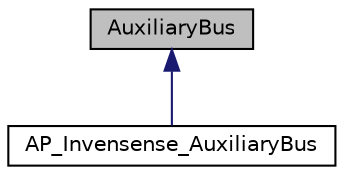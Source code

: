 digraph "AuxiliaryBus"
{
 // INTERACTIVE_SVG=YES
  edge [fontname="Helvetica",fontsize="10",labelfontname="Helvetica",labelfontsize="10"];
  node [fontname="Helvetica",fontsize="10",shape=record];
  Node1 [label="AuxiliaryBus",height=0.2,width=0.4,color="black", fillcolor="grey75", style="filled", fontcolor="black"];
  Node1 -> Node2 [dir="back",color="midnightblue",fontsize="10",style="solid",fontname="Helvetica"];
  Node2 [label="AP_Invensense_AuxiliaryBus",height=0.2,width=0.4,color="black", fillcolor="white", style="filled",URL="$classAP__Invensense__AuxiliaryBus.html"];
}
